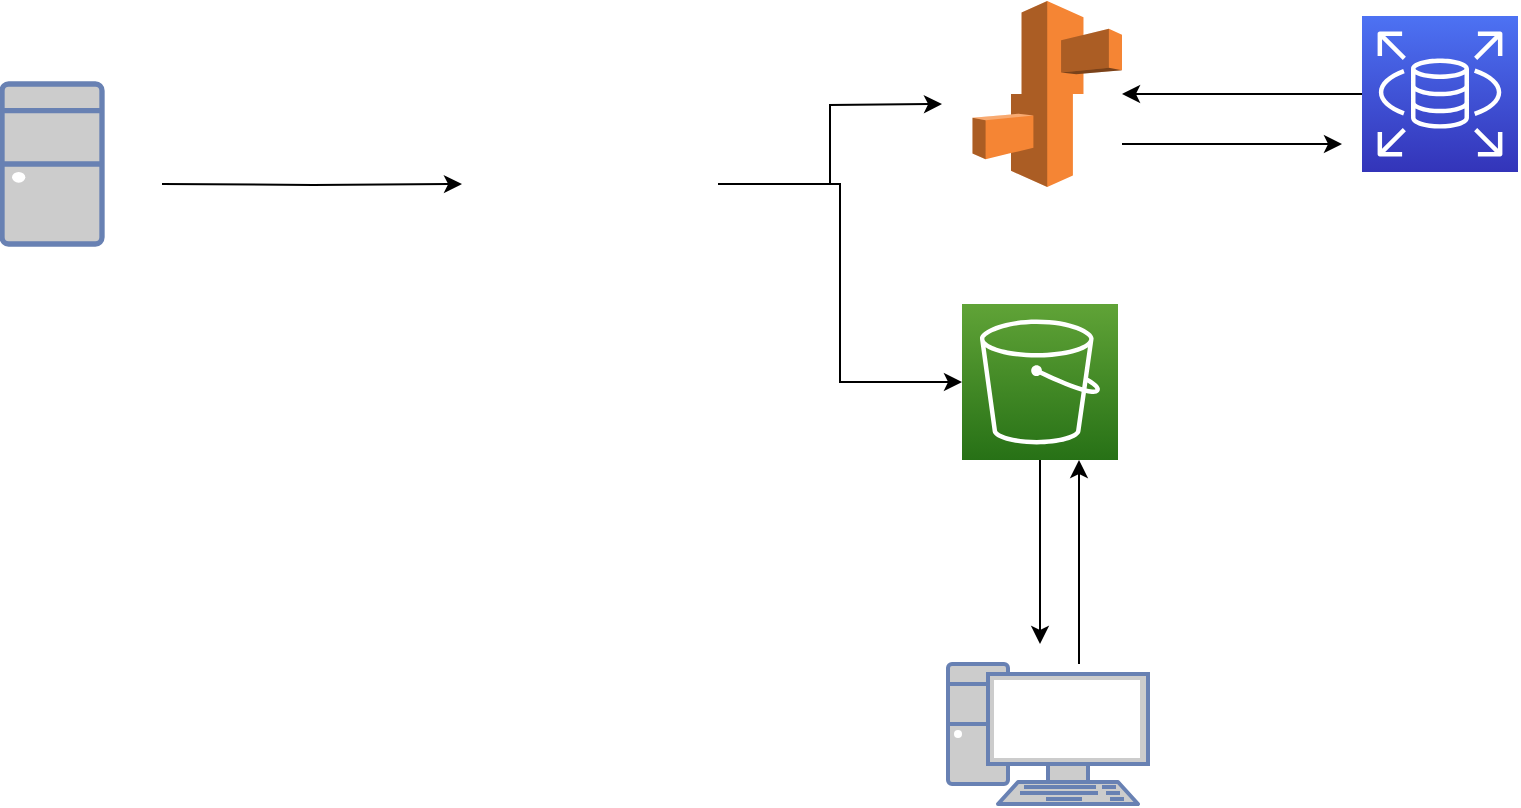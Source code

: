 <mxfile version="20.8.3" type="github">
  <diagram id="8FQEOjg_LCeAdv4lqY5J" name="Page-1">
    <mxGraphModel dx="1434" dy="764" grid="1" gridSize="10" guides="1" tooltips="1" connect="1" arrows="1" fold="1" page="1" pageScale="1" pageWidth="850" pageHeight="1100" math="0" shadow="0">
      <root>
        <mxCell id="0" />
        <mxCell id="1" parent="0" />
        <mxCell id="I--MZscv-x9yu5q0r1WH-5" style="edgeStyle=orthogonalEdgeStyle;rounded=0;orthogonalLoop=1;jettySize=auto;html=1;" edge="1" parent="1" target="I--MZscv-x9yu5q0r1WH-2">
          <mxGeometry relative="1" as="geometry">
            <mxPoint x="140" y="130" as="sourcePoint" />
          </mxGeometry>
        </mxCell>
        <mxCell id="I--MZscv-x9yu5q0r1WH-7" style="edgeStyle=orthogonalEdgeStyle;rounded=0;orthogonalLoop=1;jettySize=auto;html=1;" edge="1" parent="1" source="I--MZscv-x9yu5q0r1WH-2">
          <mxGeometry relative="1" as="geometry">
            <mxPoint x="530" y="90" as="targetPoint" />
          </mxGeometry>
        </mxCell>
        <mxCell id="I--MZscv-x9yu5q0r1WH-11" style="edgeStyle=orthogonalEdgeStyle;rounded=0;orthogonalLoop=1;jettySize=auto;html=1;" edge="1" parent="1" source="I--MZscv-x9yu5q0r1WH-2" target="I--MZscv-x9yu5q0r1WH-9">
          <mxGeometry relative="1" as="geometry" />
        </mxCell>
        <mxCell id="I--MZscv-x9yu5q0r1WH-2" value="" style="shape=image;html=1;verticalAlign=top;verticalLabelPosition=bottom;labelBackgroundColor=#ffffff;imageAspect=0;aspect=fixed;image=https://cdn1.iconfinder.com/data/icons/picons-social/57/github_rounded-128.png" vertex="1" parent="1">
          <mxGeometry x="290" y="66" width="128" height="128" as="geometry" />
        </mxCell>
        <mxCell id="I--MZscv-x9yu5q0r1WH-13" style="edgeStyle=orthogonalEdgeStyle;rounded=0;orthogonalLoop=1;jettySize=auto;html=1;" edge="1" parent="1" source="I--MZscv-x9yu5q0r1WH-8">
          <mxGeometry relative="1" as="geometry">
            <mxPoint x="730" y="110" as="targetPoint" />
            <Array as="points">
              <mxPoint x="640" y="110" />
              <mxPoint x="640" y="110" />
            </Array>
          </mxGeometry>
        </mxCell>
        <mxCell id="I--MZscv-x9yu5q0r1WH-8" value="" style="outlineConnect=0;dashed=0;verticalLabelPosition=bottom;verticalAlign=top;align=center;html=1;shape=mxgraph.aws3.elastic_beanstalk;fillColor=#F58534;gradientColor=none;" vertex="1" parent="1">
          <mxGeometry x="545.25" y="38.5" width="74.75" height="93" as="geometry" />
        </mxCell>
        <mxCell id="I--MZscv-x9yu5q0r1WH-16" style="edgeStyle=orthogonalEdgeStyle;rounded=0;orthogonalLoop=1;jettySize=auto;html=1;" edge="1" parent="1" source="I--MZscv-x9yu5q0r1WH-9">
          <mxGeometry relative="1" as="geometry">
            <mxPoint x="579" y="360" as="targetPoint" />
          </mxGeometry>
        </mxCell>
        <mxCell id="I--MZscv-x9yu5q0r1WH-9" value="" style="sketch=0;points=[[0,0,0],[0.25,0,0],[0.5,0,0],[0.75,0,0],[1,0,0],[0,1,0],[0.25,1,0],[0.5,1,0],[0.75,1,0],[1,1,0],[0,0.25,0],[0,0.5,0],[0,0.75,0],[1,0.25,0],[1,0.5,0],[1,0.75,0]];outlineConnect=0;fontColor=#232F3E;gradientColor=#60A337;gradientDirection=north;fillColor=#277116;strokeColor=#ffffff;dashed=0;verticalLabelPosition=bottom;verticalAlign=top;align=center;html=1;fontSize=12;fontStyle=0;aspect=fixed;shape=mxgraph.aws4.resourceIcon;resIcon=mxgraph.aws4.s3;" vertex="1" parent="1">
          <mxGeometry x="540" y="190" width="78" height="78" as="geometry" />
        </mxCell>
        <mxCell id="I--MZscv-x9yu5q0r1WH-12" style="edgeStyle=orthogonalEdgeStyle;rounded=0;orthogonalLoop=1;jettySize=auto;html=1;" edge="1" parent="1" source="I--MZscv-x9yu5q0r1WH-10" target="I--MZscv-x9yu5q0r1WH-8">
          <mxGeometry relative="1" as="geometry" />
        </mxCell>
        <mxCell id="I--MZscv-x9yu5q0r1WH-10" value="" style="sketch=0;points=[[0,0,0],[0.25,0,0],[0.5,0,0],[0.75,0,0],[1,0,0],[0,1,0],[0.25,1,0],[0.5,1,0],[0.75,1,0],[1,1,0],[0,0.25,0],[0,0.5,0],[0,0.75,0],[1,0.25,0],[1,0.5,0],[1,0.75,0]];outlineConnect=0;fontColor=#232F3E;gradientColor=#4D72F3;gradientDirection=north;fillColor=#3334B9;strokeColor=#ffffff;dashed=0;verticalLabelPosition=bottom;verticalAlign=top;align=center;html=1;fontSize=12;fontStyle=0;aspect=fixed;shape=mxgraph.aws4.resourceIcon;resIcon=mxgraph.aws4.rds;" vertex="1" parent="1">
          <mxGeometry x="740" y="46" width="78" height="78" as="geometry" />
        </mxCell>
        <mxCell id="I--MZscv-x9yu5q0r1WH-17" style="edgeStyle=orthogonalEdgeStyle;rounded=0;orthogonalLoop=1;jettySize=auto;html=1;entryX=0.75;entryY=1;entryDx=0;entryDy=0;entryPerimeter=0;" edge="1" parent="1" source="I--MZscv-x9yu5q0r1WH-14" target="I--MZscv-x9yu5q0r1WH-9">
          <mxGeometry relative="1" as="geometry">
            <Array as="points">
              <mxPoint x="599" y="319" />
            </Array>
          </mxGeometry>
        </mxCell>
        <mxCell id="I--MZscv-x9yu5q0r1WH-14" value="" style="fontColor=#0066CC;verticalAlign=top;verticalLabelPosition=bottom;labelPosition=center;align=center;html=1;outlineConnect=0;fillColor=#CCCCCC;strokeColor=#6881B3;gradientColor=none;gradientDirection=north;strokeWidth=2;shape=mxgraph.networks.pc;" vertex="1" parent="1">
          <mxGeometry x="533" y="370" width="100" height="70" as="geometry" />
        </mxCell>
        <mxCell id="I--MZscv-x9yu5q0r1WH-15" value="" style="fontColor=#0066CC;verticalAlign=top;verticalLabelPosition=bottom;labelPosition=center;align=center;html=1;outlineConnect=0;fillColor=#CCCCCC;strokeColor=#6881B3;gradientColor=none;gradientDirection=north;strokeWidth=2;shape=mxgraph.networks.desktop_pc;" vertex="1" parent="1">
          <mxGeometry x="60" y="80" width="50" height="80" as="geometry" />
        </mxCell>
      </root>
    </mxGraphModel>
  </diagram>
</mxfile>
